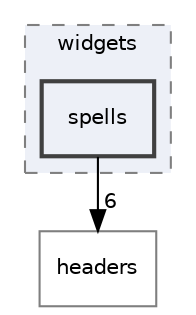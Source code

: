 digraph "recycle/games/game/maps/demo/widgets/spells"
{
 // LATEX_PDF_SIZE
  edge [fontname="Helvetica",fontsize="10",labelfontname="Helvetica",labelfontsize="10"];
  node [fontname="Helvetica",fontsize="10",shape=record];
  compound=true
  subgraph clusterdir_f7b8884fffee55449d00c6bcb8ad2b0d {
    graph [ bgcolor="#edf0f7", pencolor="grey50", style="filled,dashed,", label="widgets", fontname="Helvetica", fontsize="10", URL="dir_f7b8884fffee55449d00c6bcb8ad2b0d.html"]
  dir_a4890983e8bdb40523b4528dbe01bbc1 [shape=box, label="spells", style="filled,bold,", fillcolor="#edf0f7", color="grey25", URL="dir_a4890983e8bdb40523b4528dbe01bbc1.html"];
  }
  dir_a3372fbbb64f30926046ee52ee3fdb43 [shape=box, label="headers", style="", fillcolor="#edf0f7", color="grey50", URL="dir_a3372fbbb64f30926046ee52ee3fdb43.html"];
  dir_a4890983e8bdb40523b4528dbe01bbc1->dir_a3372fbbb64f30926046ee52ee3fdb43 [headlabel="6", labeldistance=1.5 headhref="dir_000017_000009.html"];
}
